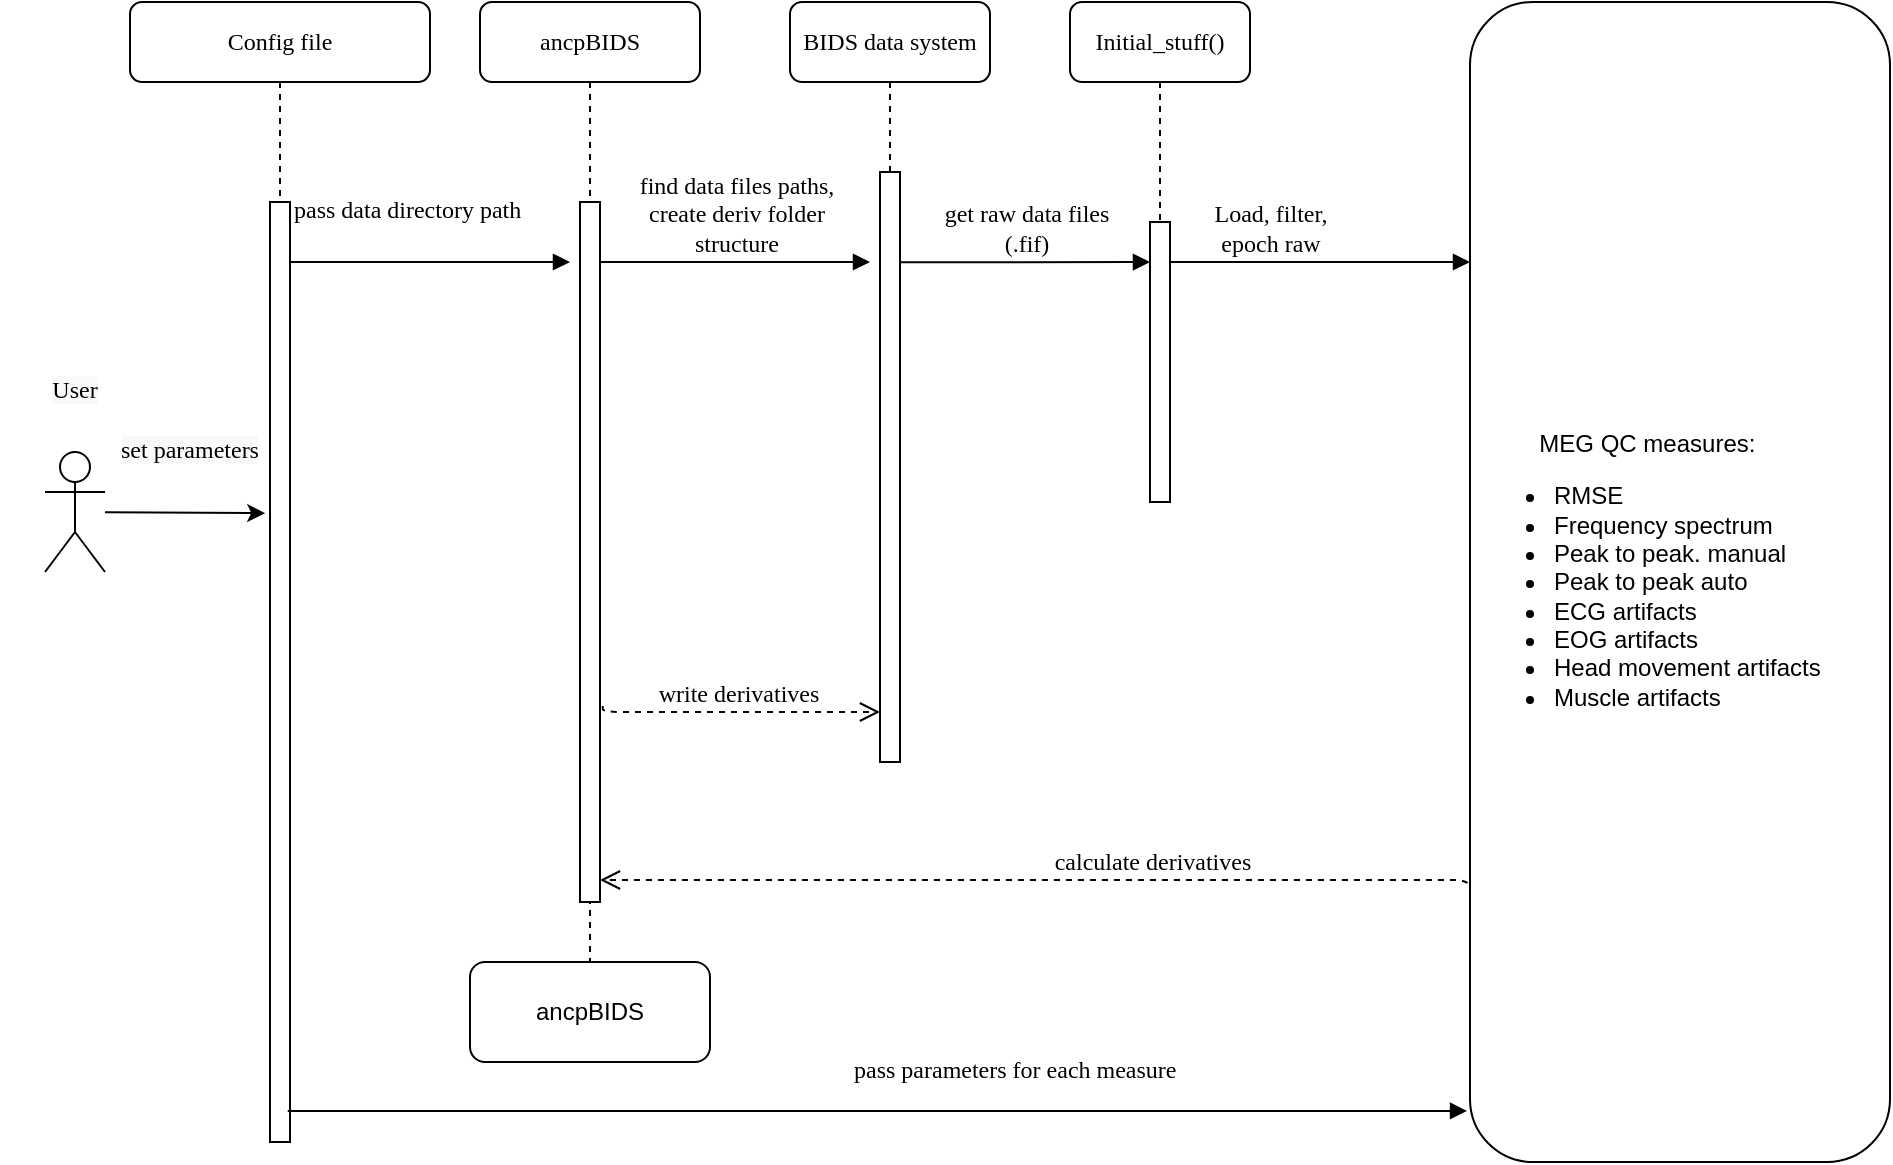 <mxfile version="20.3.0" type="device"><diagram name="Page-1" id="13e1069c-82ec-6db2-03f1-153e76fe0fe0"><mxGraphModel dx="2783" dy="840" grid="1" gridSize="10" guides="1" tooltips="1" connect="1" arrows="1" fold="1" page="0" pageScale="1" pageWidth="1100" pageHeight="850" background="none" math="0" shadow="0"><root><mxCell id="0"/><mxCell id="1" parent="0"/><mxCell id="7baba1c4bc27f4b0-2" value="ancpBIDS" style="shape=umlLifeline;perimeter=lifelinePerimeter;whiteSpace=wrap;html=1;container=1;collapsible=0;recursiveResize=0;outlineConnect=0;rounded=1;shadow=0;comic=0;labelBackgroundColor=none;strokeWidth=1;fontFamily=Verdana;fontSize=12;align=center;" parent="1" vertex="1"><mxGeometry x="-975" y="130" width="110" height="480" as="geometry"/></mxCell><mxCell id="7baba1c4bc27f4b0-10" value="" style="html=1;points=[];perimeter=orthogonalPerimeter;rounded=0;shadow=0;comic=0;labelBackgroundColor=none;strokeWidth=1;fontFamily=Verdana;fontSize=12;align=center;" parent="7baba1c4bc27f4b0-2" vertex="1"><mxGeometry x="50" y="100" width="10" height="350" as="geometry"/></mxCell><mxCell id="7baba1c4bc27f4b0-3" value="BIDS data system" style="shape=umlLifeline;perimeter=lifelinePerimeter;whiteSpace=wrap;html=1;container=1;collapsible=0;recursiveResize=0;outlineConnect=0;rounded=1;shadow=0;comic=0;labelBackgroundColor=none;strokeWidth=1;fontFamily=Verdana;fontSize=12;align=center;" parent="1" vertex="1"><mxGeometry x="-820" y="130" width="100" height="380" as="geometry"/></mxCell><mxCell id="7baba1c4bc27f4b0-13" value="" style="html=1;points=[];perimeter=orthogonalPerimeter;rounded=0;shadow=0;comic=0;labelBackgroundColor=none;strokeWidth=1;fontFamily=Verdana;fontSize=12;align=center;" parent="7baba1c4bc27f4b0-3" vertex="1"><mxGeometry x="45" y="85" width="10" height="295" as="geometry"/></mxCell><mxCell id="7baba1c4bc27f4b0-8" value="Config file" style="shape=umlLifeline;perimeter=lifelinePerimeter;whiteSpace=wrap;html=1;container=1;collapsible=0;recursiveResize=0;outlineConnect=0;rounded=1;shadow=0;comic=0;labelBackgroundColor=none;strokeWidth=1;fontFamily=Verdana;fontSize=12;align=center;" parent="1" vertex="1"><mxGeometry x="-1150" y="130" width="150" height="570" as="geometry"/></mxCell><mxCell id="7baba1c4bc27f4b0-9" value="" style="html=1;points=[];perimeter=orthogonalPerimeter;rounded=0;shadow=0;comic=0;labelBackgroundColor=none;strokeWidth=1;fontFamily=Verdana;fontSize=12;align=center;" parent="7baba1c4bc27f4b0-8" vertex="1"><mxGeometry x="70" y="100" width="10" height="470" as="geometry"/></mxCell><mxCell id="UKUvKH_YLJrcoMFSt9em-57" value="&lt;div style=&quot;text-align: center;&quot;&gt;&lt;span style=&quot;background-color: initial;&quot;&gt;&lt;font face=&quot;Verdana&quot;&gt;pass data directory path&lt;/font&gt;&lt;/span&gt;&lt;/div&gt;" style="text;whiteSpace=wrap;html=1;" vertex="1" parent="7baba1c4bc27f4b0-8"><mxGeometry x="80" y="90" width="140" height="50" as="geometry"/></mxCell><mxCell id="7baba1c4bc27f4b0-30" value="calculate derivatives" style="html=1;verticalAlign=bottom;endArrow=open;dashed=1;endSize=8;labelBackgroundColor=none;fontFamily=Verdana;fontSize=12;edgeStyle=elbowEdgeStyle;elbow=vertical;exitX=0.012;exitY=0.954;exitDx=0;exitDy=0;exitPerimeter=0;" parent="1" source="UKUvKH_YLJrcoMFSt9em-11" target="7baba1c4bc27f4b0-10" edge="1"><mxGeometry relative="1" as="geometry"><mxPoint x="-910" y="550" as="targetPoint"/><Array as="points"><mxPoint x="-810" y="569"/></Array><mxPoint x="-205" y="600.0" as="sourcePoint"/></mxGeometry></mxCell><mxCell id="7baba1c4bc27f4b0-11" value="" style="html=1;verticalAlign=bottom;endArrow=block;labelBackgroundColor=none;fontFamily=Verdana;fontSize=12;edgeStyle=elbowEdgeStyle;elbow=vertical;" parent="1" source="7baba1c4bc27f4b0-9" edge="1"><mxGeometry relative="1" as="geometry"><mxPoint x="-860" y="240" as="sourcePoint"/><mxPoint x="-930" y="260" as="targetPoint"/><Array as="points"><mxPoint x="-960" y="260"/></Array></mxGeometry></mxCell><mxCell id="7baba1c4bc27f4b0-14" value="find data files paths, &lt;br&gt;create deriv folder &lt;br&gt;structure" style="html=1;verticalAlign=bottom;endArrow=block;labelBackgroundColor=none;fontFamily=Verdana;fontSize=12;edgeStyle=elbowEdgeStyle;elbow=horizontal;" parent="1" source="7baba1c4bc27f4b0-10" edge="1"><mxGeometry relative="1" as="geometry"><mxPoint x="-710" y="250" as="sourcePoint"/><mxPoint x="-780" y="260" as="targetPoint"/><Array as="points"><mxPoint x="-840" y="260"/></Array></mxGeometry></mxCell><mxCell id="UKUvKH_YLJrcoMFSt9em-1" value="" style="shape=umlActor;verticalLabelPosition=bottom;verticalAlign=top;html=1;outlineConnect=0;" vertex="1" parent="1"><mxGeometry x="-1192.5" y="355" width="30" height="60" as="geometry"/></mxCell><mxCell id="UKUvKH_YLJrcoMFSt9em-3" value="" style="endArrow=classic;html=1;rounded=0;entryX=-0.238;entryY=0.331;entryDx=0;entryDy=0;entryPerimeter=0;" edge="1" parent="1" source="UKUvKH_YLJrcoMFSt9em-1" target="7baba1c4bc27f4b0-9"><mxGeometry width="50" height="50" relative="1" as="geometry"><mxPoint x="-620" y="430" as="sourcePoint"/><mxPoint x="-1020" y="385" as="targetPoint"/></mxGeometry></mxCell><mxCell id="UKUvKH_YLJrcoMFSt9em-4" value="&lt;span style=&quot;color: rgb(0, 0, 0); font-family: Verdana; font-size: 12px; font-style: normal; font-variant-ligatures: normal; font-variant-caps: normal; font-weight: 400; letter-spacing: normal; orphans: 2; text-indent: 0px; text-transform: none; widows: 2; word-spacing: 0px; -webkit-text-stroke-width: 0px; background-color: rgb(248, 249, 250); text-decoration-thickness: initial; text-decoration-style: initial; text-decoration-color: initial; float: none; display: inline !important;&quot;&gt;set parameters&lt;/span&gt;" style="text;whiteSpace=wrap;html=1;align=center;" vertex="1" parent="1"><mxGeometry x="-1160" y="340" width="80" height="40" as="geometry"/></mxCell><mxCell id="UKUvKH_YLJrcoMFSt9em-11" value="&lt;div style=&quot;text-align: center;&quot;&gt;&lt;span style=&quot;background-color: initial;&quot;&gt;MEG QC measures:&lt;/span&gt;&lt;/div&gt;&lt;ul&gt;&lt;li&gt;RMSE&lt;/li&gt;&lt;li&gt;Frequency spectrum&lt;/li&gt;&lt;li&gt;Peak to peak. manual&lt;/li&gt;&lt;li&gt;Peak to peak auto&lt;/li&gt;&lt;li&gt;ECG artifacts&lt;/li&gt;&lt;li&gt;EOG artifacts&lt;/li&gt;&lt;li&gt;Head movement artifacts&lt;/li&gt;&lt;li&gt;Muscle artifacts&lt;/li&gt;&lt;/ul&gt;" style="rounded=1;whiteSpace=wrap;html=1;align=left;horizontal=1;verticalAlign=middle;" vertex="1" parent="1"><mxGeometry x="-480" y="130" width="210" height="580" as="geometry"/></mxCell><mxCell id="UKUvKH_YLJrcoMFSt9em-10" value="&lt;span style=&quot;color: rgb(0, 0, 0); font-family: Verdana; font-size: 12px; font-style: normal; font-variant-ligatures: normal; font-variant-caps: normal; font-weight: 400; letter-spacing: normal; orphans: 2; text-indent: 0px; text-transform: none; widows: 2; word-spacing: 0px; -webkit-text-stroke-width: 0px; background-color: rgb(248, 249, 250); text-decoration-thickness: initial; text-decoration-style: initial; text-decoration-color: initial; float: none; display: inline !important;&quot;&gt;User&lt;/span&gt;" style="text;whiteSpace=wrap;html=1;align=center;" vertex="1" parent="1"><mxGeometry x="-1215" y="310" width="75" height="30" as="geometry"/></mxCell><mxCell id="UKUvKH_YLJrcoMFSt9em-44" value="Load, filter,&lt;br&gt;epoch raw" style="html=1;verticalAlign=bottom;endArrow=block;labelBackgroundColor=none;fontFamily=Verdana;fontSize=12;edgeStyle=elbowEdgeStyle;elbow=vertical;" edge="1" parent="1" source="UKUvKH_YLJrcoMFSt9em-46"><mxGeometry x="-0.333" relative="1" as="geometry"><mxPoint x="-760" y="280.615" as="sourcePoint"/><mxPoint x="-480" y="260" as="targetPoint"/><Array as="points"><mxPoint x="-560" y="260"/></Array><mxPoint as="offset"/></mxGeometry></mxCell><mxCell id="UKUvKH_YLJrcoMFSt9em-45" value="Initial_stuff()" style="shape=umlLifeline;perimeter=lifelinePerimeter;whiteSpace=wrap;html=1;container=1;collapsible=0;recursiveResize=0;outlineConnect=0;rounded=1;shadow=0;comic=0;labelBackgroundColor=none;strokeWidth=1;fontFamily=Verdana;fontSize=12;align=center;" vertex="1" parent="1"><mxGeometry x="-680" y="130" width="90" height="250" as="geometry"/></mxCell><mxCell id="UKUvKH_YLJrcoMFSt9em-46" value="" style="html=1;points=[];perimeter=orthogonalPerimeter;rounded=0;shadow=0;comic=0;labelBackgroundColor=none;strokeWidth=1;fontFamily=Verdana;fontSize=12;align=center;" vertex="1" parent="UKUvKH_YLJrcoMFSt9em-45"><mxGeometry x="40" y="110" width="10" height="140" as="geometry"/></mxCell><mxCell id="UKUvKH_YLJrcoMFSt9em-32" value="" style="html=1;verticalAlign=bottom;endArrow=block;entryX=-0.007;entryY=0.956;labelBackgroundColor=none;fontFamily=Verdana;fontSize=12;strokeColor=#000000;entryDx=0;entryDy=0;exitX=0.887;exitY=0.967;exitDx=0;exitDy=0;exitPerimeter=0;entryPerimeter=0;" edge="1" parent="1" source="7baba1c4bc27f4b0-9" target="UKUvKH_YLJrcoMFSt9em-11"><mxGeometry relative="1" as="geometry"><mxPoint x="-1010" y="300.0" as="sourcePoint"/><mxPoint x="-580" y="300.0" as="targetPoint"/><Array as="points"/></mxGeometry></mxCell><mxCell id="UKUvKH_YLJrcoMFSt9em-52" value="&lt;div style=&quot;text-align: center;&quot;&gt;&lt;span style=&quot;background-color: initial;&quot;&gt;&lt;font face=&quot;Verdana&quot;&gt;pass parameters for each measure&lt;/font&gt;&lt;/span&gt;&lt;/div&gt;" style="text;whiteSpace=wrap;html=1;" vertex="1" parent="1"><mxGeometry x="-790" y="650" width="240" height="30" as="geometry"/></mxCell><mxCell id="UKUvKH_YLJrcoMFSt9em-53" value="write derivatives" style="html=1;verticalAlign=bottom;endArrow=open;dashed=1;endSize=8;labelBackgroundColor=none;fontFamily=Verdana;fontSize=12;edgeStyle=elbowEdgeStyle;elbow=vertical;exitX=1.137;exitY=0.72;exitDx=0;exitDy=0;exitPerimeter=0;" edge="1" parent="1" source="7baba1c4bc27f4b0-10" target="7baba1c4bc27f4b0-13"><mxGeometry relative="1" as="geometry"><mxPoint x="-877.31" y="579.27" as="targetPoint"/><Array as="points"><mxPoint x="-830" y="485"/></Array><mxPoint x="-466.4" y="549.76" as="sourcePoint"/></mxGeometry></mxCell><mxCell id="UKUvKH_YLJrcoMFSt9em-56" value="get raw data files &lt;br&gt;(.fif)" style="html=1;verticalAlign=bottom;endArrow=block;labelBackgroundColor=none;fontFamily=Verdana;fontSize=12;edgeStyle=elbowEdgeStyle;elbow=horizontal;exitX=1.043;exitY=0.153;exitDx=0;exitDy=0;exitPerimeter=0;entryX=0;entryY=0.143;entryDx=0;entryDy=0;entryPerimeter=0;" edge="1" parent="1" source="7baba1c4bc27f4b0-13" target="UKUvKH_YLJrcoMFSt9em-46"><mxGeometry relative="1" as="geometry"><mxPoint x="-740" y="260" as="sourcePoint"/><mxPoint x="-660" y="260" as="targetPoint"/><Array as="points"><mxPoint x="-715" y="275.77"/></Array></mxGeometry></mxCell><mxCell id="UKUvKH_YLJrcoMFSt9em-2" value="ancpBIDS" style="rounded=1;whiteSpace=wrap;html=1;" vertex="1" parent="1"><mxGeometry x="-980" y="610" width="120" height="50" as="geometry"/></mxCell></root></mxGraphModel></diagram></mxfile>